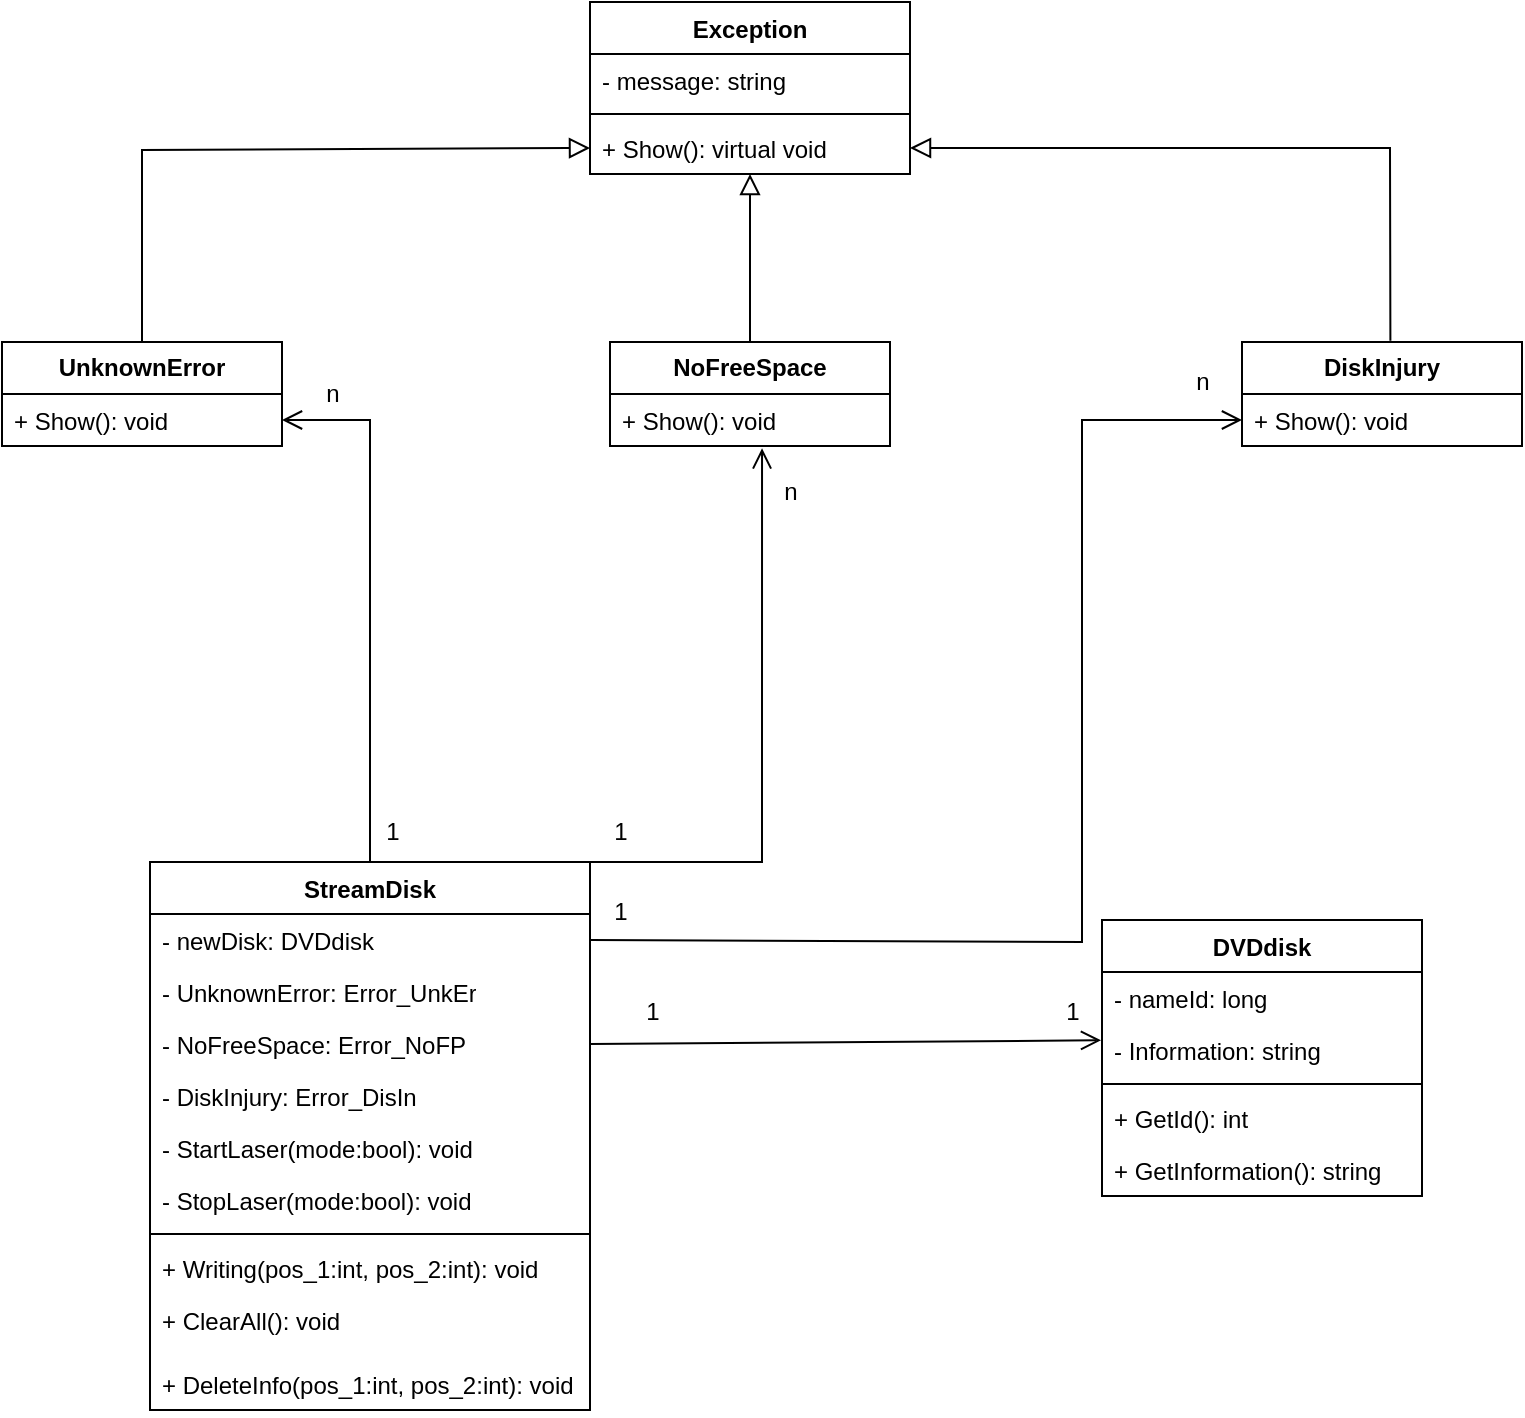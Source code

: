 <mxfile version="21.1.1" type="github">
  <diagram name="Страница 1" id="WF-ytKVYaMYogK4iPMUI">
    <mxGraphModel dx="1434" dy="1933" grid="1" gridSize="10" guides="1" tooltips="1" connect="1" arrows="1" fold="1" page="1" pageScale="1" pageWidth="827" pageHeight="1169" math="0" shadow="0">
      <root>
        <mxCell id="0" />
        <mxCell id="1" parent="0" />
        <mxCell id="6ekMqyJ0q6iRsMbLpRR5-1" value="DVDdisk" style="swimlane;fontStyle=1;align=center;verticalAlign=top;childLayout=stackLayout;horizontal=1;startSize=26;horizontalStack=0;resizeParent=1;resizeParentMax=0;resizeLast=0;collapsible=1;marginBottom=0;whiteSpace=wrap;html=1;" parent="1" vertex="1">
          <mxGeometry x="570" y="219" width="160" height="138" as="geometry" />
        </mxCell>
        <mxCell id="6ekMqyJ0q6iRsMbLpRR5-2" value="- nameId: long" style="text;strokeColor=none;fillColor=none;align=left;verticalAlign=top;spacingLeft=4;spacingRight=4;overflow=hidden;rotatable=0;points=[[0,0.5],[1,0.5]];portConstraint=eastwest;whiteSpace=wrap;html=1;" parent="6ekMqyJ0q6iRsMbLpRR5-1" vertex="1">
          <mxGeometry y="26" width="160" height="26" as="geometry" />
        </mxCell>
        <mxCell id="6ekMqyJ0q6iRsMbLpRR5-8" value="- Information: string" style="text;strokeColor=none;fillColor=none;align=left;verticalAlign=top;spacingLeft=4;spacingRight=4;overflow=hidden;rotatable=0;points=[[0,0.5],[1,0.5]];portConstraint=eastwest;whiteSpace=wrap;html=1;" parent="6ekMqyJ0q6iRsMbLpRR5-1" vertex="1">
          <mxGeometry y="52" width="160" height="26" as="geometry" />
        </mxCell>
        <mxCell id="6ekMqyJ0q6iRsMbLpRR5-3" value="" style="line;strokeWidth=1;fillColor=none;align=left;verticalAlign=middle;spacingTop=-1;spacingLeft=3;spacingRight=3;rotatable=0;labelPosition=right;points=[];portConstraint=eastwest;strokeColor=inherit;" parent="6ekMqyJ0q6iRsMbLpRR5-1" vertex="1">
          <mxGeometry y="78" width="160" height="8" as="geometry" />
        </mxCell>
        <mxCell id="6ekMqyJ0q6iRsMbLpRR5-4" value="+ GetId(): int&amp;nbsp;" style="text;strokeColor=none;fillColor=none;align=left;verticalAlign=top;spacingLeft=4;spacingRight=4;overflow=hidden;rotatable=0;points=[[0,0.5],[1,0.5]];portConstraint=eastwest;whiteSpace=wrap;html=1;" parent="6ekMqyJ0q6iRsMbLpRR5-1" vertex="1">
          <mxGeometry y="86" width="160" height="26" as="geometry" />
        </mxCell>
        <mxCell id="6ekMqyJ0q6iRsMbLpRR5-6" value="+ GetInformation(): string&amp;nbsp;" style="text;strokeColor=none;fillColor=none;align=left;verticalAlign=top;spacingLeft=4;spacingRight=4;overflow=hidden;rotatable=0;points=[[0,0.5],[1,0.5]];portConstraint=eastwest;whiteSpace=wrap;html=1;" parent="6ekMqyJ0q6iRsMbLpRR5-1" vertex="1">
          <mxGeometry y="112" width="160" height="26" as="geometry" />
        </mxCell>
        <mxCell id="6ekMqyJ0q6iRsMbLpRR5-9" value="StreamDisk" style="swimlane;fontStyle=1;align=center;verticalAlign=top;childLayout=stackLayout;horizontal=1;startSize=26;horizontalStack=0;resizeParent=1;resizeParentMax=0;resizeLast=0;collapsible=1;marginBottom=0;whiteSpace=wrap;html=1;" parent="1" vertex="1">
          <mxGeometry x="94" y="190" width="220" height="274" as="geometry" />
        </mxCell>
        <mxCell id="6ekMqyJ0q6iRsMbLpRR5-10" value="- newDisk: DVDdisk" style="text;strokeColor=none;fillColor=none;align=left;verticalAlign=top;spacingLeft=4;spacingRight=4;overflow=hidden;rotatable=0;points=[[0,0.5],[1,0.5]];portConstraint=eastwest;whiteSpace=wrap;html=1;" parent="6ekMqyJ0q6iRsMbLpRR5-9" vertex="1">
          <mxGeometry y="26" width="220" height="26" as="geometry" />
        </mxCell>
        <mxCell id="kmwHuvJ4sKw3momBUql1-1" value="- UnknownError: Error_UnkEr" style="text;strokeColor=none;fillColor=none;align=left;verticalAlign=top;spacingLeft=4;spacingRight=4;overflow=hidden;rotatable=0;points=[[0,0.5],[1,0.5]];portConstraint=eastwest;whiteSpace=wrap;html=1;" parent="6ekMqyJ0q6iRsMbLpRR5-9" vertex="1">
          <mxGeometry y="52" width="220" height="26" as="geometry" />
        </mxCell>
        <mxCell id="kmwHuvJ4sKw3momBUql1-3" value="- NoFreeSpace: Error_NoFP" style="text;strokeColor=none;fillColor=none;align=left;verticalAlign=top;spacingLeft=4;spacingRight=4;overflow=hidden;rotatable=0;points=[[0,0.5],[1,0.5]];portConstraint=eastwest;whiteSpace=wrap;html=1;" parent="6ekMqyJ0q6iRsMbLpRR5-9" vertex="1">
          <mxGeometry y="78" width="220" height="26" as="geometry" />
        </mxCell>
        <mxCell id="kmwHuvJ4sKw3momBUql1-2" value="- DiskInjury: Error_DisIn" style="text;strokeColor=none;fillColor=none;align=left;verticalAlign=top;spacingLeft=4;spacingRight=4;overflow=hidden;rotatable=0;points=[[0,0.5],[1,0.5]];portConstraint=eastwest;whiteSpace=wrap;html=1;" parent="6ekMqyJ0q6iRsMbLpRR5-9" vertex="1">
          <mxGeometry y="104" width="220" height="26" as="geometry" />
        </mxCell>
        <mxCell id="6ekMqyJ0q6iRsMbLpRR5-12" value="- StartLaser(mode:bool): void" style="text;strokeColor=none;fillColor=none;align=left;verticalAlign=top;spacingLeft=4;spacingRight=4;overflow=hidden;rotatable=0;points=[[0,0.5],[1,0.5]];portConstraint=eastwest;whiteSpace=wrap;html=1;" parent="6ekMqyJ0q6iRsMbLpRR5-9" vertex="1">
          <mxGeometry y="130" width="220" height="26" as="geometry" />
        </mxCell>
        <mxCell id="6ekMqyJ0q6iRsMbLpRR5-13" value="- StopLaser(mode:bool): void" style="text;strokeColor=none;fillColor=none;align=left;verticalAlign=top;spacingLeft=4;spacingRight=4;overflow=hidden;rotatable=0;points=[[0,0.5],[1,0.5]];portConstraint=eastwest;whiteSpace=wrap;html=1;" parent="6ekMqyJ0q6iRsMbLpRR5-9" vertex="1">
          <mxGeometry y="156" width="220" height="26" as="geometry" />
        </mxCell>
        <mxCell id="6ekMqyJ0q6iRsMbLpRR5-11" value="" style="line;strokeWidth=1;fillColor=none;align=left;verticalAlign=middle;spacingTop=-1;spacingLeft=3;spacingRight=3;rotatable=0;labelPosition=right;points=[];portConstraint=eastwest;strokeColor=inherit;" parent="6ekMqyJ0q6iRsMbLpRR5-9" vertex="1">
          <mxGeometry y="182" width="220" height="8" as="geometry" />
        </mxCell>
        <mxCell id="6ekMqyJ0q6iRsMbLpRR5-14" value="+ Writing(pos_1:int, pos_2:int): void" style="text;strokeColor=none;fillColor=none;align=left;verticalAlign=top;spacingLeft=4;spacingRight=4;overflow=hidden;rotatable=0;points=[[0,0.5],[1,0.5]];portConstraint=eastwest;whiteSpace=wrap;html=1;" parent="6ekMqyJ0q6iRsMbLpRR5-9" vertex="1">
          <mxGeometry y="190" width="220" height="26" as="geometry" />
        </mxCell>
        <mxCell id="6ekMqyJ0q6iRsMbLpRR5-15" value="+ ClearAll(): void" style="text;strokeColor=none;fillColor=none;align=left;verticalAlign=top;spacingLeft=4;spacingRight=4;overflow=hidden;rotatable=0;points=[[0,0.5],[1,0.5]];portConstraint=eastwest;whiteSpace=wrap;html=1;" parent="6ekMqyJ0q6iRsMbLpRR5-9" vertex="1">
          <mxGeometry y="216" width="220" height="32" as="geometry" />
        </mxCell>
        <mxCell id="6ekMqyJ0q6iRsMbLpRR5-18" value="+ DeleteInfo(pos_1:int, pos_2:int): void" style="text;strokeColor=none;fillColor=none;align=left;verticalAlign=top;spacingLeft=4;spacingRight=4;overflow=hidden;rotatable=0;points=[[0,0.5],[1,0.5]];portConstraint=eastwest;whiteSpace=wrap;html=1;" parent="6ekMqyJ0q6iRsMbLpRR5-9" vertex="1">
          <mxGeometry y="248" width="220" height="26" as="geometry" />
        </mxCell>
        <mxCell id="6ekMqyJ0q6iRsMbLpRR5-46" value="Exception" style="swimlane;fontStyle=1;align=center;verticalAlign=top;childLayout=stackLayout;horizontal=1;startSize=26;horizontalStack=0;resizeParent=1;resizeParentMax=0;resizeLast=0;collapsible=1;marginBottom=0;whiteSpace=wrap;html=1;" parent="1" vertex="1">
          <mxGeometry x="314" y="-240" width="160" height="86" as="geometry" />
        </mxCell>
        <mxCell id="6ekMqyJ0q6iRsMbLpRR5-47" value="- message: string" style="text;strokeColor=none;fillColor=none;align=left;verticalAlign=top;spacingLeft=4;spacingRight=4;overflow=hidden;rotatable=0;points=[[0,0.5],[1,0.5]];portConstraint=eastwest;whiteSpace=wrap;html=1;" parent="6ekMqyJ0q6iRsMbLpRR5-46" vertex="1">
          <mxGeometry y="26" width="160" height="26" as="geometry" />
        </mxCell>
        <mxCell id="6ekMqyJ0q6iRsMbLpRR5-48" value="" style="line;strokeWidth=1;fillColor=none;align=left;verticalAlign=middle;spacingTop=-1;spacingLeft=3;spacingRight=3;rotatable=0;labelPosition=right;points=[];portConstraint=eastwest;strokeColor=inherit;" parent="6ekMqyJ0q6iRsMbLpRR5-46" vertex="1">
          <mxGeometry y="52" width="160" height="8" as="geometry" />
        </mxCell>
        <mxCell id="6ekMqyJ0q6iRsMbLpRR5-49" value="+ Show(): virtual void" style="text;strokeColor=none;fillColor=none;align=left;verticalAlign=top;spacingLeft=4;spacingRight=4;overflow=hidden;rotatable=0;points=[[0,0.5],[1,0.5]];portConstraint=eastwest;whiteSpace=wrap;html=1;" parent="6ekMqyJ0q6iRsMbLpRR5-46" vertex="1">
          <mxGeometry y="60" width="160" height="26" as="geometry" />
        </mxCell>
        <mxCell id="6ekMqyJ0q6iRsMbLpRR5-50" value="&lt;b&gt;UnknownError&lt;/b&gt;" style="swimlane;fontStyle=0;childLayout=stackLayout;horizontal=1;startSize=26;fillColor=none;horizontalStack=0;resizeParent=1;resizeParentMax=0;resizeLast=0;collapsible=1;marginBottom=0;whiteSpace=wrap;html=1;" parent="1" vertex="1">
          <mxGeometry x="20" y="-70" width="140" height="52" as="geometry" />
        </mxCell>
        <mxCell id="6ekMqyJ0q6iRsMbLpRR5-51" value="+ Show(): void" style="text;strokeColor=none;fillColor=none;align=left;verticalAlign=top;spacingLeft=4;spacingRight=4;overflow=hidden;rotatable=0;points=[[0,0.5],[1,0.5]];portConstraint=eastwest;whiteSpace=wrap;html=1;" parent="6ekMqyJ0q6iRsMbLpRR5-50" vertex="1">
          <mxGeometry y="26" width="140" height="26" as="geometry" />
        </mxCell>
        <mxCell id="6ekMqyJ0q6iRsMbLpRR5-62" value="&lt;b&gt;DiskInjury&lt;/b&gt;" style="swimlane;fontStyle=0;childLayout=stackLayout;horizontal=1;startSize=26;fillColor=none;horizontalStack=0;resizeParent=1;resizeParentMax=0;resizeLast=0;collapsible=1;marginBottom=0;whiteSpace=wrap;html=1;" parent="1" vertex="1">
          <mxGeometry x="640" y="-70" width="140" height="52" as="geometry" />
        </mxCell>
        <mxCell id="6ekMqyJ0q6iRsMbLpRR5-63" value="+ Show(): void" style="text;strokeColor=none;fillColor=none;align=left;verticalAlign=top;spacingLeft=4;spacingRight=4;overflow=hidden;rotatable=0;points=[[0,0.5],[1,0.5]];portConstraint=eastwest;whiteSpace=wrap;html=1;" parent="6ekMqyJ0q6iRsMbLpRR5-62" vertex="1">
          <mxGeometry y="26" width="140" height="26" as="geometry" />
        </mxCell>
        <mxCell id="6ekMqyJ0q6iRsMbLpRR5-64" value="&lt;b&gt;NoFreeSpace&lt;/b&gt;" style="swimlane;fontStyle=0;childLayout=stackLayout;horizontal=1;startSize=26;fillColor=none;horizontalStack=0;resizeParent=1;resizeParentMax=0;resizeLast=0;collapsible=1;marginBottom=0;whiteSpace=wrap;html=1;" parent="1" vertex="1">
          <mxGeometry x="324" y="-70" width="140" height="52" as="geometry" />
        </mxCell>
        <mxCell id="6ekMqyJ0q6iRsMbLpRR5-65" value="+ Show(): void" style="text;strokeColor=none;fillColor=none;align=left;verticalAlign=top;spacingLeft=4;spacingRight=4;overflow=hidden;rotatable=0;points=[[0,0.5],[1,0.5]];portConstraint=eastwest;whiteSpace=wrap;html=1;" parent="6ekMqyJ0q6iRsMbLpRR5-64" vertex="1">
          <mxGeometry y="26" width="140" height="26" as="geometry" />
        </mxCell>
        <mxCell id="6ekMqyJ0q6iRsMbLpRR5-68" value="" style="endArrow=block;html=1;rounded=0;align=center;verticalAlign=bottom;endFill=0;labelBackgroundColor=none;endSize=8;exitX=0.5;exitY=0;exitDx=0;exitDy=0;" parent="1" source="6ekMqyJ0q6iRsMbLpRR5-64" target="6ekMqyJ0q6iRsMbLpRR5-49" edge="1">
          <mxGeometry y="10" relative="1" as="geometry">
            <mxPoint x="254" y="-120" as="sourcePoint" />
            <mxPoint x="400" y="-160" as="targetPoint" />
            <mxPoint as="offset" />
          </mxGeometry>
        </mxCell>
        <mxCell id="6ekMqyJ0q6iRsMbLpRR5-69" value="" style="resizable=0;html=1;align=center;verticalAlign=top;labelBackgroundColor=none;" parent="6ekMqyJ0q6iRsMbLpRR5-68" connectable="0" vertex="1">
          <mxGeometry relative="1" as="geometry" />
        </mxCell>
        <mxCell id="6ekMqyJ0q6iRsMbLpRR5-70" value="" style="endArrow=block;html=1;rounded=0;align=center;verticalAlign=bottom;endFill=0;labelBackgroundColor=none;endSize=8;exitX=0.53;exitY=-0.012;exitDx=0;exitDy=0;entryX=1;entryY=0.5;entryDx=0;entryDy=0;exitPerimeter=0;" parent="1" source="6ekMqyJ0q6iRsMbLpRR5-62" target="6ekMqyJ0q6iRsMbLpRR5-49" edge="1">
          <mxGeometry y="10" relative="1" as="geometry">
            <mxPoint x="404" y="-60" as="sourcePoint" />
            <mxPoint x="404" y="-144" as="targetPoint" />
            <Array as="points">
              <mxPoint x="714" y="-167" />
            </Array>
            <mxPoint as="offset" />
          </mxGeometry>
        </mxCell>
        <mxCell id="6ekMqyJ0q6iRsMbLpRR5-71" value="" style="resizable=0;html=1;align=center;verticalAlign=top;labelBackgroundColor=none;" parent="6ekMqyJ0q6iRsMbLpRR5-70" connectable="0" vertex="1">
          <mxGeometry relative="1" as="geometry" />
        </mxCell>
        <mxCell id="6ekMqyJ0q6iRsMbLpRR5-72" value="" style="endArrow=block;html=1;rounded=0;align=center;verticalAlign=bottom;endFill=0;labelBackgroundColor=none;endSize=8;exitX=0.5;exitY=0;exitDx=0;exitDy=0;entryX=0;entryY=0.5;entryDx=0;entryDy=0;" parent="1" source="6ekMqyJ0q6iRsMbLpRR5-50" target="6ekMqyJ0q6iRsMbLpRR5-49" edge="1">
          <mxGeometry y="10" relative="1" as="geometry">
            <mxPoint x="80" y="-70" as="sourcePoint" />
            <mxPoint x="-160" y="-166" as="targetPoint" />
            <Array as="points">
              <mxPoint x="90" y="-166" />
            </Array>
            <mxPoint as="offset" />
          </mxGeometry>
        </mxCell>
        <mxCell id="6ekMqyJ0q6iRsMbLpRR5-73" value="" style="resizable=0;html=1;align=center;verticalAlign=top;labelBackgroundColor=none;" parent="6ekMqyJ0q6iRsMbLpRR5-72" connectable="0" vertex="1">
          <mxGeometry relative="1" as="geometry" />
        </mxCell>
        <mxCell id="6ekMqyJ0q6iRsMbLpRR5-74" value="" style="endArrow=open;startArrow=none;endFill=0;startFill=0;endSize=8;html=1;verticalAlign=bottom;labelBackgroundColor=none;strokeWidth=1;rounded=0;entryX=-0.003;entryY=0.313;entryDx=0;entryDy=0;entryPerimeter=0;exitX=1;exitY=0.5;exitDx=0;exitDy=0;" parent="1" source="kmwHuvJ4sKw3momBUql1-3" target="6ekMqyJ0q6iRsMbLpRR5-8" edge="1">
          <mxGeometry width="160" relative="1" as="geometry">
            <mxPoint x="330" y="280" as="sourcePoint" />
            <mxPoint x="550" y="250" as="targetPoint" />
          </mxGeometry>
        </mxCell>
        <mxCell id="6ekMqyJ0q6iRsMbLpRR5-75" value="1" style="text;html=1;align=center;verticalAlign=middle;resizable=0;points=[];autosize=1;strokeColor=none;fillColor=none;" parent="1" vertex="1">
          <mxGeometry x="540" y="250" width="30" height="30" as="geometry" />
        </mxCell>
        <mxCell id="6ekMqyJ0q6iRsMbLpRR5-76" value="1" style="text;html=1;align=center;verticalAlign=middle;resizable=0;points=[];autosize=1;strokeColor=none;fillColor=none;" parent="1" vertex="1">
          <mxGeometry x="330" y="250" width="30" height="30" as="geometry" />
        </mxCell>
        <mxCell id="DtXgAEZtFvHiE_MJQ2XJ-1" value="" style="endArrow=open;startArrow=none;endFill=0;startFill=0;endSize=8;html=1;verticalAlign=bottom;labelBackgroundColor=none;strokeWidth=1;rounded=0;entryX=1;entryY=0.5;entryDx=0;entryDy=0;exitX=0.5;exitY=0;exitDx=0;exitDy=0;" parent="1" source="6ekMqyJ0q6iRsMbLpRR5-9" target="6ekMqyJ0q6iRsMbLpRR5-51" edge="1">
          <mxGeometry width="160" relative="1" as="geometry">
            <mxPoint x="140" y="71" as="sourcePoint" />
            <mxPoint x="380" y="70" as="targetPoint" />
            <Array as="points">
              <mxPoint x="204" y="-31" />
            </Array>
          </mxGeometry>
        </mxCell>
        <mxCell id="DtXgAEZtFvHiE_MJQ2XJ-2" value="" style="endArrow=open;startArrow=none;endFill=0;startFill=0;endSize=8;html=1;verticalAlign=bottom;labelBackgroundColor=none;strokeWidth=1;rounded=0;entryX=0.543;entryY=1.045;entryDx=0;entryDy=0;exitX=1;exitY=0;exitDx=0;exitDy=0;entryPerimeter=0;" parent="1" source="6ekMqyJ0q6iRsMbLpRR5-9" target="6ekMqyJ0q6iRsMbLpRR5-65" edge="1">
          <mxGeometry width="160" relative="1" as="geometry">
            <mxPoint x="214" y="200" as="sourcePoint" />
            <mxPoint x="170" y="-21" as="targetPoint" />
            <Array as="points">
              <mxPoint x="400" y="190" />
            </Array>
          </mxGeometry>
        </mxCell>
        <mxCell id="DtXgAEZtFvHiE_MJQ2XJ-3" value="" style="endArrow=open;startArrow=none;endFill=0;startFill=0;endSize=8;html=1;verticalAlign=bottom;labelBackgroundColor=none;strokeWidth=1;rounded=0;entryX=0;entryY=0.5;entryDx=0;entryDy=0;exitX=1;exitY=0.5;exitDx=0;exitDy=0;" parent="1" source="6ekMqyJ0q6iRsMbLpRR5-10" target="6ekMqyJ0q6iRsMbLpRR5-63" edge="1">
          <mxGeometry width="160" relative="1" as="geometry">
            <mxPoint x="324" y="200" as="sourcePoint" />
            <mxPoint x="410" y="-7" as="targetPoint" />
            <Array as="points">
              <mxPoint x="560" y="230" />
              <mxPoint x="560" y="200" />
              <mxPoint x="560" y="-31" />
            </Array>
          </mxGeometry>
        </mxCell>
        <mxCell id="DtXgAEZtFvHiE_MJQ2XJ-4" value="n" style="text;html=1;align=center;verticalAlign=middle;resizable=0;points=[];autosize=1;strokeColor=none;fillColor=none;" parent="1" vertex="1">
          <mxGeometry x="605" y="-65" width="30" height="30" as="geometry" />
        </mxCell>
        <mxCell id="DtXgAEZtFvHiE_MJQ2XJ-5" value="1" style="text;html=1;align=center;verticalAlign=middle;resizable=0;points=[];autosize=1;strokeColor=none;fillColor=none;" parent="1" vertex="1">
          <mxGeometry x="314" y="200" width="30" height="30" as="geometry" />
        </mxCell>
        <mxCell id="DtXgAEZtFvHiE_MJQ2XJ-6" value="1" style="text;html=1;align=center;verticalAlign=middle;resizable=0;points=[];autosize=1;strokeColor=none;fillColor=none;" parent="1" vertex="1">
          <mxGeometry x="200" y="160" width="30" height="30" as="geometry" />
        </mxCell>
        <mxCell id="DtXgAEZtFvHiE_MJQ2XJ-7" value="1" style="text;html=1;align=center;verticalAlign=middle;resizable=0;points=[];autosize=1;strokeColor=none;fillColor=none;" parent="1" vertex="1">
          <mxGeometry x="314" y="160" width="30" height="30" as="geometry" />
        </mxCell>
        <mxCell id="DtXgAEZtFvHiE_MJQ2XJ-8" value="n" style="text;html=1;align=center;verticalAlign=middle;resizable=0;points=[];autosize=1;strokeColor=none;fillColor=none;" parent="1" vertex="1">
          <mxGeometry x="399" y="-10" width="30" height="30" as="geometry" />
        </mxCell>
        <mxCell id="DtXgAEZtFvHiE_MJQ2XJ-10" value="n" style="text;html=1;align=center;verticalAlign=middle;resizable=0;points=[];autosize=1;strokeColor=none;fillColor=none;" parent="1" vertex="1">
          <mxGeometry x="170" y="-59" width="30" height="30" as="geometry" />
        </mxCell>
      </root>
    </mxGraphModel>
  </diagram>
</mxfile>

